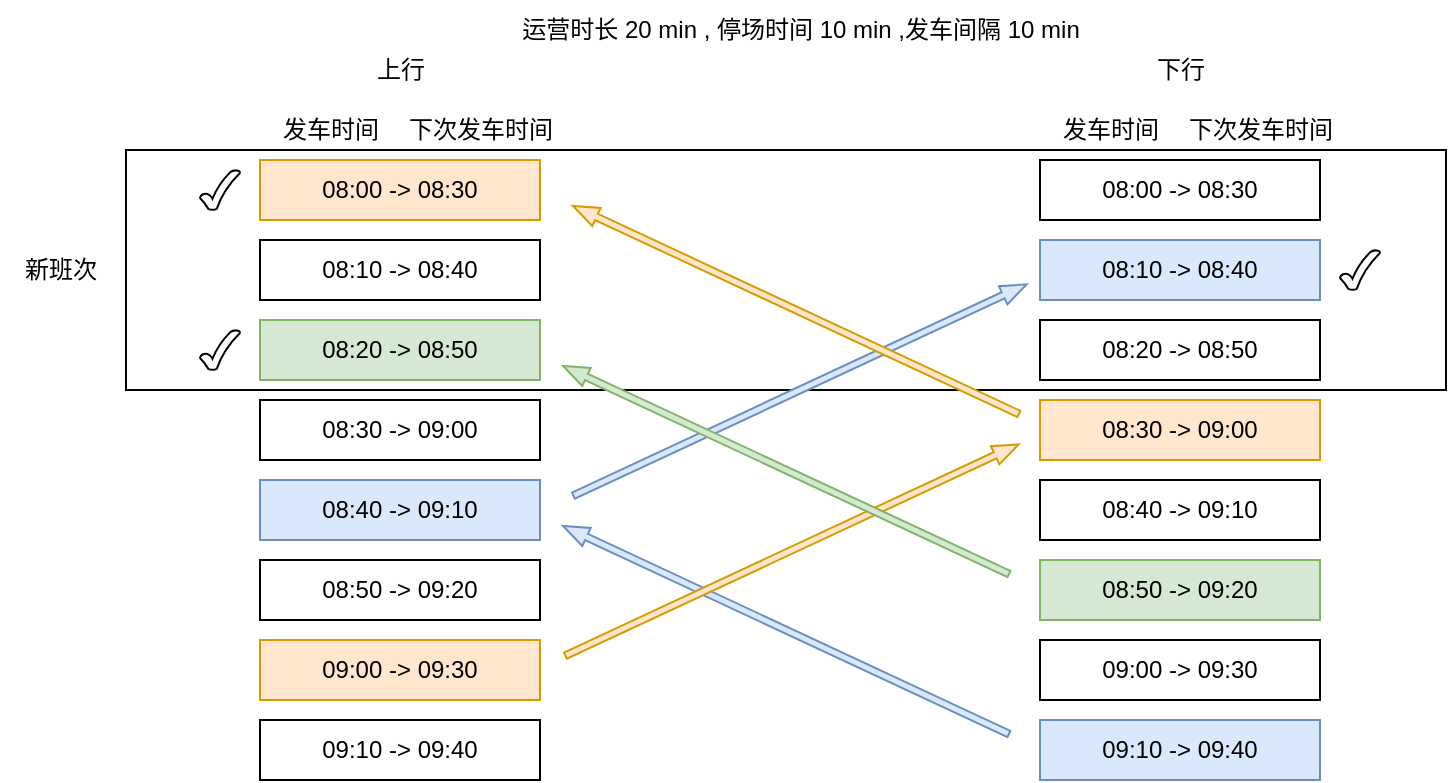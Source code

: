 <mxfile version="20.8.20" type="github">
  <diagram name="第 1 页" id="WiTagBOTv5Obc7UUUAwQ">
    <mxGraphModel dx="1816" dy="549" grid="1" gridSize="10" guides="1" tooltips="1" connect="1" arrows="1" fold="1" page="1" pageScale="1" pageWidth="827" pageHeight="1169" math="0" shadow="0">
      <root>
        <mxCell id="0" />
        <mxCell id="1" parent="0" />
        <mxCell id="cPGGd7SGVUYD-8CJLFrh-60" value="" style="verticalLabelPosition=bottom;verticalAlign=top;html=1;shape=mxgraph.basic.rect;fillColor2=none;strokeWidth=1;size=20;indent=5;fontColor=#f90606;" vertex="1" parent="1">
          <mxGeometry x="53" y="75" width="660" height="120" as="geometry" />
        </mxCell>
        <mxCell id="cPGGd7SGVUYD-8CJLFrh-1" value="08:00 -&amp;gt; 08:30" style="rounded=0;whiteSpace=wrap;html=1;fillColor=#ffe6cc;strokeColor=#d79b00;" vertex="1" parent="1">
          <mxGeometry x="120" y="80" width="140" height="30" as="geometry" />
        </mxCell>
        <mxCell id="cPGGd7SGVUYD-8CJLFrh-14" value="08:10 -&amp;gt; 08:40" style="rounded=0;whiteSpace=wrap;html=1;" vertex="1" parent="1">
          <mxGeometry x="120" y="120" width="140" height="30" as="geometry" />
        </mxCell>
        <mxCell id="cPGGd7SGVUYD-8CJLFrh-15" value="08:20 -&amp;gt; 08:50" style="rounded=0;whiteSpace=wrap;html=1;fillColor=#d5e8d4;strokeColor=#82b366;" vertex="1" parent="1">
          <mxGeometry x="120" y="160" width="140" height="30" as="geometry" />
        </mxCell>
        <mxCell id="cPGGd7SGVUYD-8CJLFrh-16" value="08:30 -&amp;gt; 09:00" style="rounded=0;whiteSpace=wrap;html=1;" vertex="1" parent="1">
          <mxGeometry x="120" y="200" width="140" height="30" as="geometry" />
        </mxCell>
        <mxCell id="cPGGd7SGVUYD-8CJLFrh-17" value="08:40 -&amp;gt; 09:10" style="rounded=0;whiteSpace=wrap;html=1;fillColor=#dae8fc;strokeColor=#6c8ebf;" vertex="1" parent="1">
          <mxGeometry x="120" y="240" width="140" height="30" as="geometry" />
        </mxCell>
        <mxCell id="cPGGd7SGVUYD-8CJLFrh-18" value="08:50 -&amp;gt; 09:20" style="rounded=0;whiteSpace=wrap;html=1;" vertex="1" parent="1">
          <mxGeometry x="120" y="280" width="140" height="30" as="geometry" />
        </mxCell>
        <mxCell id="cPGGd7SGVUYD-8CJLFrh-19" value="09:00 -&amp;gt; 09:30" style="rounded=0;whiteSpace=wrap;html=1;fillColor=#ffe6cc;strokeColor=#d79b00;" vertex="1" parent="1">
          <mxGeometry x="120" y="320" width="140" height="30" as="geometry" />
        </mxCell>
        <mxCell id="cPGGd7SGVUYD-8CJLFrh-20" value="09:10 -&amp;gt; 09:40" style="rounded=0;whiteSpace=wrap;html=1;" vertex="1" parent="1">
          <mxGeometry x="120" y="360" width="140" height="30" as="geometry" />
        </mxCell>
        <mxCell id="cPGGd7SGVUYD-8CJLFrh-21" value="运营时长 20 min , 停场时间 10 min ,发车间隔 10 min" style="text;html=1;align=center;verticalAlign=middle;resizable=0;points=[];autosize=1;strokeColor=none;fillColor=none;" vertex="1" parent="1">
          <mxGeometry x="240" width="300" height="30" as="geometry" />
        </mxCell>
        <mxCell id="cPGGd7SGVUYD-8CJLFrh-22" value="上行" style="text;html=1;align=center;verticalAlign=middle;resizable=0;points=[];autosize=1;strokeColor=none;fillColor=none;" vertex="1" parent="1">
          <mxGeometry x="165" y="20" width="50" height="30" as="geometry" />
        </mxCell>
        <mxCell id="cPGGd7SGVUYD-8CJLFrh-23" value="发车时间" style="text;html=1;align=center;verticalAlign=middle;resizable=0;points=[];autosize=1;strokeColor=none;fillColor=none;" vertex="1" parent="1">
          <mxGeometry x="120" y="50" width="70" height="30" as="geometry" />
        </mxCell>
        <mxCell id="cPGGd7SGVUYD-8CJLFrh-24" value="下次发车时间" style="text;html=1;align=center;verticalAlign=middle;resizable=0;points=[];autosize=1;strokeColor=none;fillColor=none;" vertex="1" parent="1">
          <mxGeometry x="180" y="50" width="100" height="30" as="geometry" />
        </mxCell>
        <mxCell id="cPGGd7SGVUYD-8CJLFrh-25" value="08:00 -&amp;gt; 08:30" style="rounded=0;whiteSpace=wrap;html=1;" vertex="1" parent="1">
          <mxGeometry x="510" y="80" width="140" height="30" as="geometry" />
        </mxCell>
        <mxCell id="cPGGd7SGVUYD-8CJLFrh-26" value="08:10 -&amp;gt; 08:40" style="rounded=0;whiteSpace=wrap;html=1;fillColor=#dae8fc;strokeColor=#6c8ebf;" vertex="1" parent="1">
          <mxGeometry x="510" y="120" width="140" height="30" as="geometry" />
        </mxCell>
        <mxCell id="cPGGd7SGVUYD-8CJLFrh-27" value="08:20 -&amp;gt; 08:50" style="rounded=0;whiteSpace=wrap;html=1;" vertex="1" parent="1">
          <mxGeometry x="510" y="160" width="140" height="30" as="geometry" />
        </mxCell>
        <mxCell id="cPGGd7SGVUYD-8CJLFrh-28" value="08:30 -&amp;gt; 09:00" style="rounded=0;whiteSpace=wrap;html=1;fillColor=#ffe6cc;strokeColor=#d79b00;" vertex="1" parent="1">
          <mxGeometry x="510" y="200" width="140" height="30" as="geometry" />
        </mxCell>
        <mxCell id="cPGGd7SGVUYD-8CJLFrh-29" value="08:40 -&amp;gt; 09:10" style="rounded=0;whiteSpace=wrap;html=1;" vertex="1" parent="1">
          <mxGeometry x="510" y="240" width="140" height="30" as="geometry" />
        </mxCell>
        <mxCell id="cPGGd7SGVUYD-8CJLFrh-30" value="08:50 -&amp;gt; 09:20" style="rounded=0;whiteSpace=wrap;html=1;fillColor=#d5e8d4;strokeColor=#82b366;" vertex="1" parent="1">
          <mxGeometry x="510" y="280" width="140" height="30" as="geometry" />
        </mxCell>
        <mxCell id="cPGGd7SGVUYD-8CJLFrh-31" value="09:00 -&amp;gt; 09:30" style="rounded=0;whiteSpace=wrap;html=1;" vertex="1" parent="1">
          <mxGeometry x="510" y="320" width="140" height="30" as="geometry" />
        </mxCell>
        <mxCell id="cPGGd7SGVUYD-8CJLFrh-32" value="09:10 -&amp;gt; 09:40" style="rounded=0;whiteSpace=wrap;html=1;fillColor=#dae8fc;strokeColor=#6c8ebf;" vertex="1" parent="1">
          <mxGeometry x="510" y="360" width="140" height="30" as="geometry" />
        </mxCell>
        <mxCell id="cPGGd7SGVUYD-8CJLFrh-33" value="下行" style="text;html=1;align=center;verticalAlign=middle;resizable=0;points=[];autosize=1;strokeColor=none;fillColor=none;" vertex="1" parent="1">
          <mxGeometry x="555" y="20" width="50" height="30" as="geometry" />
        </mxCell>
        <mxCell id="cPGGd7SGVUYD-8CJLFrh-34" value="发车时间" style="text;html=1;align=center;verticalAlign=middle;resizable=0;points=[];autosize=1;strokeColor=none;fillColor=none;" vertex="1" parent="1">
          <mxGeometry x="510" y="50" width="70" height="30" as="geometry" />
        </mxCell>
        <mxCell id="cPGGd7SGVUYD-8CJLFrh-35" value="下次发车时间" style="text;html=1;align=center;verticalAlign=middle;resizable=0;points=[];autosize=1;strokeColor=none;fillColor=none;" vertex="1" parent="1">
          <mxGeometry x="570" y="50" width="100" height="30" as="geometry" />
        </mxCell>
        <mxCell id="cPGGd7SGVUYD-8CJLFrh-38" value="" style="html=1;shadow=0;dashed=0;align=center;verticalAlign=middle;shape=mxgraph.arrows2.arrow;dy=0.66;dx=12.92;notch=0;rotation=-155;fillColor=#dae8fc;strokeColor=#6c8ebf;" vertex="1" parent="1">
          <mxGeometry x="260" y="310" width="246" height="10" as="geometry" />
        </mxCell>
        <mxCell id="cPGGd7SGVUYD-8CJLFrh-50" value="" style="html=1;shadow=0;dashed=0;align=center;verticalAlign=middle;shape=mxgraph.arrows2.arrow;dy=0.66;dx=12.92;notch=0;rotation=-25;fillColor=#dae8fc;strokeColor=#6c8ebf;" vertex="1" parent="1">
          <mxGeometry x="265" y="190" width="250" height="10" as="geometry" />
        </mxCell>
        <mxCell id="cPGGd7SGVUYD-8CJLFrh-53" value="" style="html=1;shadow=0;dashed=0;align=center;verticalAlign=middle;shape=mxgraph.arrows2.arrow;dy=0.66;dx=12.92;notch=0;rotation=-155;fillColor=#ffe6cc;strokeColor=#d79b00;" vertex="1" parent="1">
          <mxGeometry x="265" y="150" width="246" height="10" as="geometry" />
        </mxCell>
        <mxCell id="cPGGd7SGVUYD-8CJLFrh-54" value="" style="html=1;shadow=0;dashed=0;align=center;verticalAlign=middle;shape=mxgraph.arrows2.arrow;dy=0.66;dx=12.92;notch=0;rotation=-25;fillColor=#ffe6cc;strokeColor=#d79b00;" vertex="1" parent="1">
          <mxGeometry x="261" y="270" width="250" height="10" as="geometry" />
        </mxCell>
        <mxCell id="cPGGd7SGVUYD-8CJLFrh-55" value="" style="html=1;shadow=0;dashed=0;align=center;verticalAlign=middle;shape=mxgraph.arrows2.arrow;dy=0.66;dx=12.92;notch=0;rotation=-155;fillColor=#d5e8d4;strokeColor=#82b366;" vertex="1" parent="1">
          <mxGeometry x="260" y="230" width="246" height="10" as="geometry" />
        </mxCell>
        <mxCell id="cPGGd7SGVUYD-8CJLFrh-56" value="" style="verticalLabelPosition=bottom;verticalAlign=top;html=1;shape=mxgraph.basic.tick;fontColor=#108bea;" vertex="1" parent="1">
          <mxGeometry x="90" y="165" width="20" height="20" as="geometry" />
        </mxCell>
        <mxCell id="cPGGd7SGVUYD-8CJLFrh-57" value="" style="verticalLabelPosition=bottom;verticalAlign=top;html=1;shape=mxgraph.basic.tick;fontColor=#108bea;" vertex="1" parent="1">
          <mxGeometry x="90" y="85" width="20" height="20" as="geometry" />
        </mxCell>
        <mxCell id="cPGGd7SGVUYD-8CJLFrh-58" value="" style="verticalLabelPosition=bottom;verticalAlign=top;html=1;shape=mxgraph.basic.tick;fontColor=#108bea;" vertex="1" parent="1">
          <mxGeometry x="660" y="125" width="20" height="20" as="geometry" />
        </mxCell>
        <mxCell id="cPGGd7SGVUYD-8CJLFrh-62" value="新班次" style="text;html=1;align=center;verticalAlign=middle;resizable=0;points=[];autosize=1;strokeColor=none;fillColor=none;fontColor=#000000;" vertex="1" parent="1">
          <mxGeometry x="-10" y="120" width="60" height="30" as="geometry" />
        </mxCell>
      </root>
    </mxGraphModel>
  </diagram>
</mxfile>
